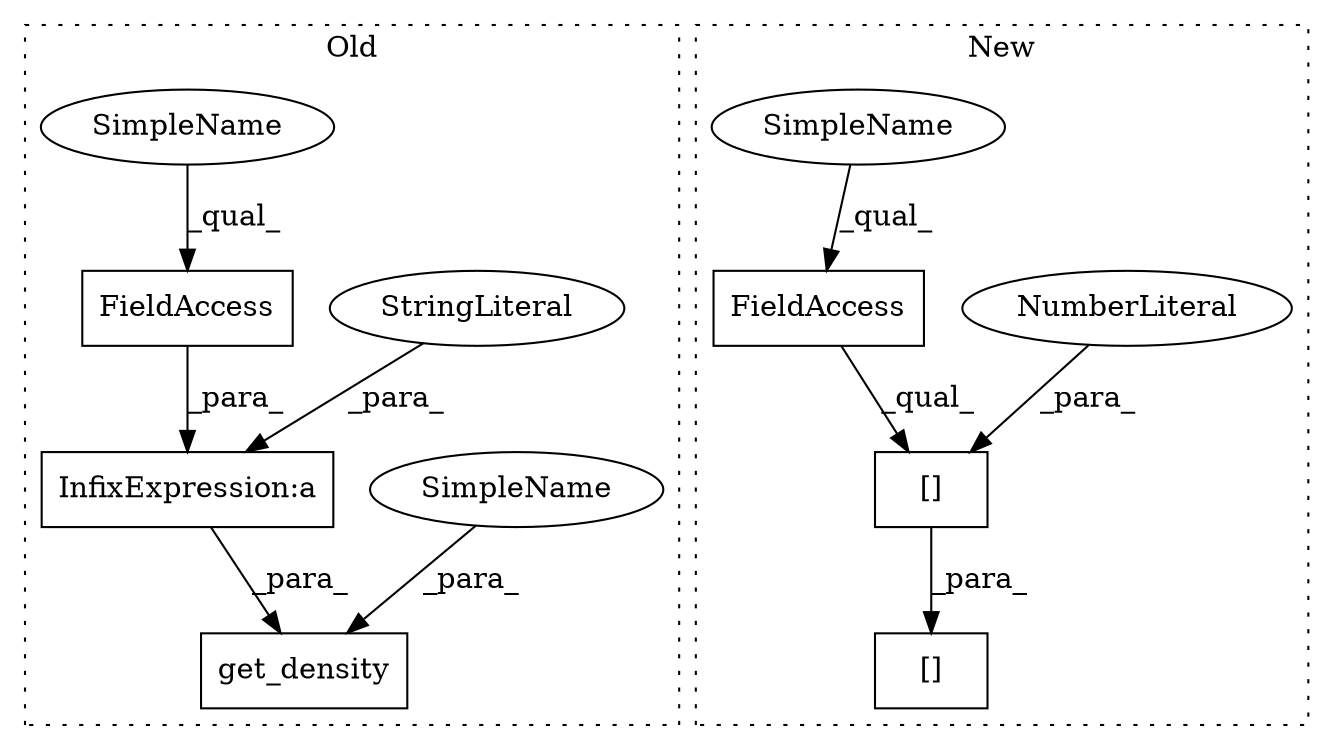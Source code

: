 digraph G {
subgraph cluster0 {
1 [label="get_density" a="32" s="515,602" l="12,1" shape="box"];
3 [label="InfixExpression:a" a="27" s="554" l="3" shape="box"];
6 [label="FieldAccess" a="22" s="557" l="7" shape="box"];
8 [label="StringLiteral" a="45" s="546" l="8" shape="ellipse"];
9 [label="SimpleName" a="42" s="587" l="4" shape="ellipse"];
10 [label="SimpleName" a="42" s="557" l="4" shape="ellipse"];
label = "Old";
style="dotted";
}
subgraph cluster1 {
2 [label="[]" a="2" s="784,796" l="11,1" shape="box"];
4 [label="NumberLiteral" a="34" s="795" l="1" shape="ellipse"];
5 [label="[]" a="2" s="773,797" l="11,1" shape="box"];
7 [label="FieldAccess" a="22" s="784" l="10" shape="box"];
11 [label="SimpleName" a="42" s="784" l="4" shape="ellipse"];
label = "New";
style="dotted";
}
2 -> 5 [label="_para_"];
3 -> 1 [label="_para_"];
4 -> 2 [label="_para_"];
6 -> 3 [label="_para_"];
7 -> 2 [label="_qual_"];
8 -> 3 [label="_para_"];
9 -> 1 [label="_para_"];
10 -> 6 [label="_qual_"];
11 -> 7 [label="_qual_"];
}